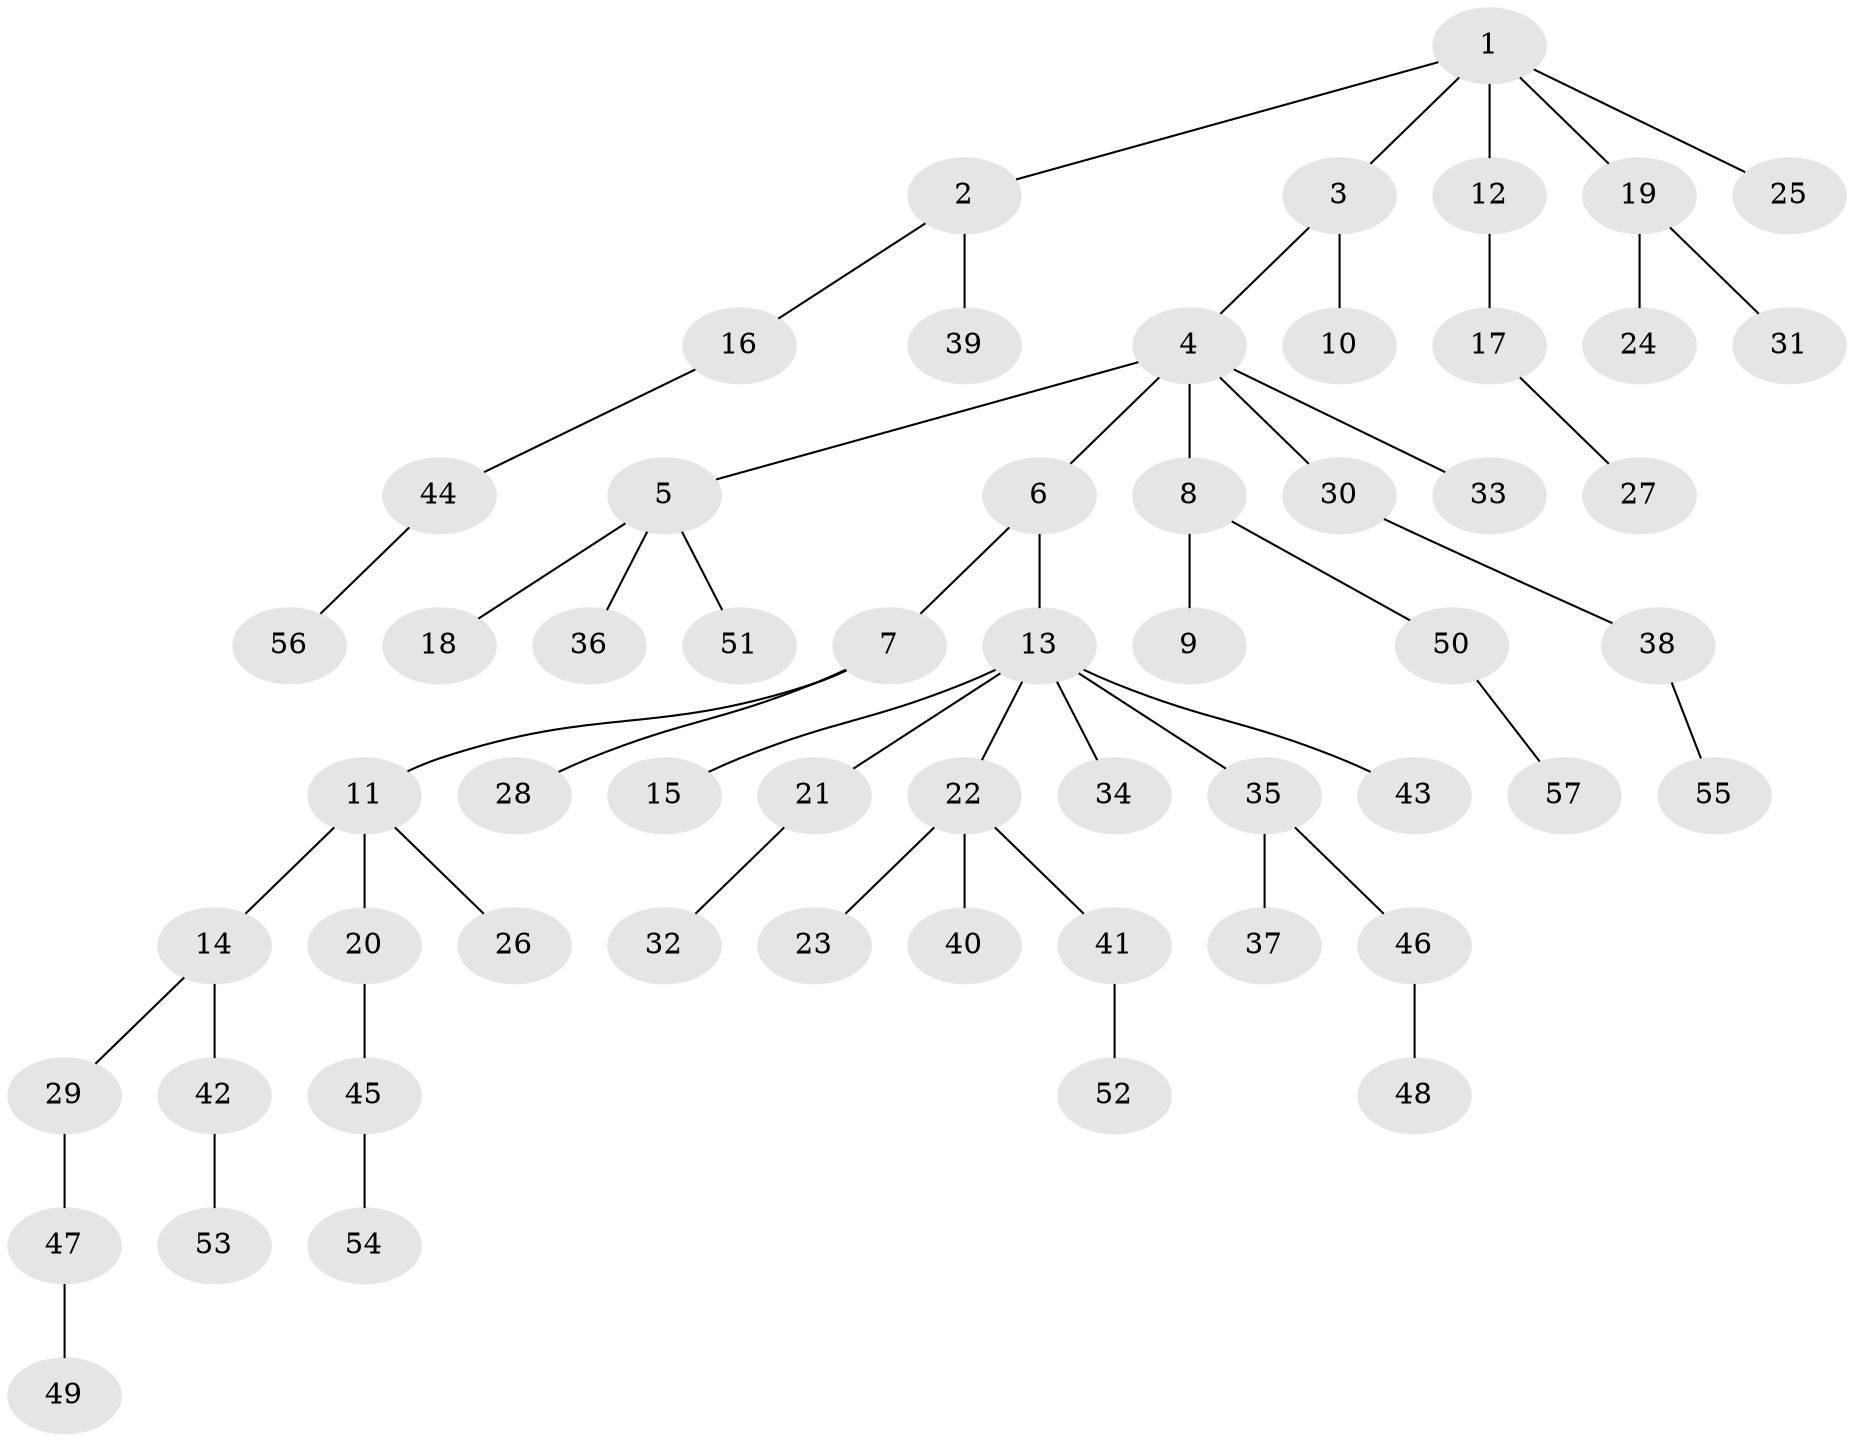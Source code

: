 // coarse degree distribution, {2: 0.2857142857142857, 1: 0.6785714285714286, 19: 0.03571428571428571}
// Generated by graph-tools (version 1.1) at 2025/56/03/04/25 21:56:15]
// undirected, 57 vertices, 56 edges
graph export_dot {
graph [start="1"]
  node [color=gray90,style=filled];
  1;
  2;
  3;
  4;
  5;
  6;
  7;
  8;
  9;
  10;
  11;
  12;
  13;
  14;
  15;
  16;
  17;
  18;
  19;
  20;
  21;
  22;
  23;
  24;
  25;
  26;
  27;
  28;
  29;
  30;
  31;
  32;
  33;
  34;
  35;
  36;
  37;
  38;
  39;
  40;
  41;
  42;
  43;
  44;
  45;
  46;
  47;
  48;
  49;
  50;
  51;
  52;
  53;
  54;
  55;
  56;
  57;
  1 -- 2;
  1 -- 3;
  1 -- 12;
  1 -- 19;
  1 -- 25;
  2 -- 16;
  2 -- 39;
  3 -- 4;
  3 -- 10;
  4 -- 5;
  4 -- 6;
  4 -- 8;
  4 -- 30;
  4 -- 33;
  5 -- 18;
  5 -- 36;
  5 -- 51;
  6 -- 7;
  6 -- 13;
  7 -- 11;
  7 -- 28;
  8 -- 9;
  8 -- 50;
  11 -- 14;
  11 -- 20;
  11 -- 26;
  12 -- 17;
  13 -- 15;
  13 -- 21;
  13 -- 22;
  13 -- 34;
  13 -- 35;
  13 -- 43;
  14 -- 29;
  14 -- 42;
  16 -- 44;
  17 -- 27;
  19 -- 24;
  19 -- 31;
  20 -- 45;
  21 -- 32;
  22 -- 23;
  22 -- 40;
  22 -- 41;
  29 -- 47;
  30 -- 38;
  35 -- 37;
  35 -- 46;
  38 -- 55;
  41 -- 52;
  42 -- 53;
  44 -- 56;
  45 -- 54;
  46 -- 48;
  47 -- 49;
  50 -- 57;
}
